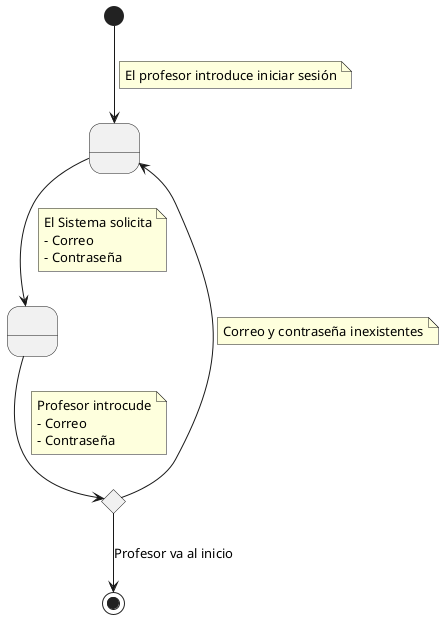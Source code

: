@startuml

state " " as Estado1
state " " as Estado2

[*] --> Estado1
    note on link
        El profesor introduce iniciar sesión
    end note
Estado1 --> Estado2
    note on link
        El Sistema solicita
        - Correo
        - Contraseña
    end note
state rombo <<choice>>
Estado2 --> rombo
note on link
    Profesor introcude
    - Correo
    - Contraseña
end note
rombo --> [*] : Profesor va al inicio
rombo --> Estado1
    note on link
    Correo y contraseña inexistentes
    end note
@enduml